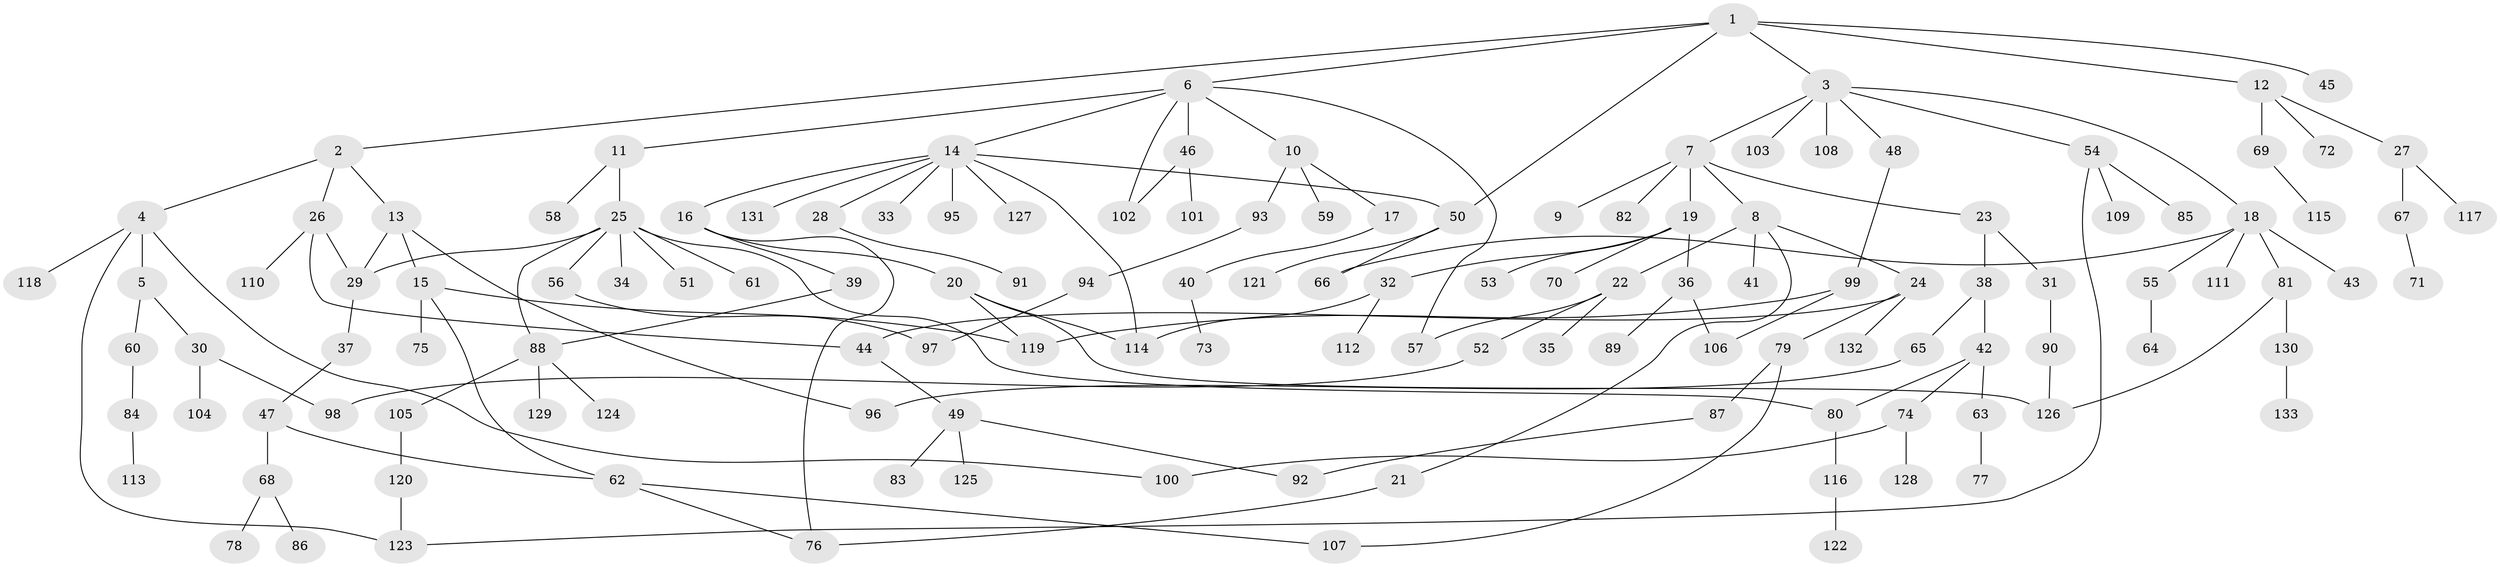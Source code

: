 // coarse degree distribution, {10: 0.010526315789473684, 4: 0.08421052631578947, 7: 0.031578947368421054, 5: 0.07368421052631578, 1: 0.42105263157894735, 3: 0.07368421052631578, 8: 0.010526315789473684, 2: 0.2631578947368421, 6: 0.021052631578947368, 11: 0.010526315789473684}
// Generated by graph-tools (version 1.1) at 2025/23/03/03/25 07:23:31]
// undirected, 133 vertices, 159 edges
graph export_dot {
graph [start="1"]
  node [color=gray90,style=filled];
  1;
  2;
  3;
  4;
  5;
  6;
  7;
  8;
  9;
  10;
  11;
  12;
  13;
  14;
  15;
  16;
  17;
  18;
  19;
  20;
  21;
  22;
  23;
  24;
  25;
  26;
  27;
  28;
  29;
  30;
  31;
  32;
  33;
  34;
  35;
  36;
  37;
  38;
  39;
  40;
  41;
  42;
  43;
  44;
  45;
  46;
  47;
  48;
  49;
  50;
  51;
  52;
  53;
  54;
  55;
  56;
  57;
  58;
  59;
  60;
  61;
  62;
  63;
  64;
  65;
  66;
  67;
  68;
  69;
  70;
  71;
  72;
  73;
  74;
  75;
  76;
  77;
  78;
  79;
  80;
  81;
  82;
  83;
  84;
  85;
  86;
  87;
  88;
  89;
  90;
  91;
  92;
  93;
  94;
  95;
  96;
  97;
  98;
  99;
  100;
  101;
  102;
  103;
  104;
  105;
  106;
  107;
  108;
  109;
  110;
  111;
  112;
  113;
  114;
  115;
  116;
  117;
  118;
  119;
  120;
  121;
  122;
  123;
  124;
  125;
  126;
  127;
  128;
  129;
  130;
  131;
  132;
  133;
  1 -- 2;
  1 -- 3;
  1 -- 6;
  1 -- 12;
  1 -- 45;
  1 -- 50;
  2 -- 4;
  2 -- 13;
  2 -- 26;
  3 -- 7;
  3 -- 18;
  3 -- 48;
  3 -- 54;
  3 -- 103;
  3 -- 108;
  4 -- 5;
  4 -- 100;
  4 -- 118;
  4 -- 123;
  5 -- 30;
  5 -- 60;
  6 -- 10;
  6 -- 11;
  6 -- 14;
  6 -- 46;
  6 -- 102;
  6 -- 57;
  7 -- 8;
  7 -- 9;
  7 -- 19;
  7 -- 23;
  7 -- 82;
  8 -- 21;
  8 -- 22;
  8 -- 24;
  8 -- 41;
  10 -- 17;
  10 -- 59;
  10 -- 93;
  11 -- 25;
  11 -- 58;
  12 -- 27;
  12 -- 69;
  12 -- 72;
  13 -- 15;
  13 -- 96;
  13 -- 29;
  14 -- 16;
  14 -- 28;
  14 -- 33;
  14 -- 50;
  14 -- 95;
  14 -- 114;
  14 -- 127;
  14 -- 131;
  15 -- 62;
  15 -- 75;
  15 -- 119;
  16 -- 20;
  16 -- 39;
  16 -- 76;
  17 -- 40;
  18 -- 43;
  18 -- 55;
  18 -- 66;
  18 -- 81;
  18 -- 111;
  19 -- 32;
  19 -- 36;
  19 -- 53;
  19 -- 70;
  20 -- 114;
  20 -- 119;
  20 -- 126;
  21 -- 76;
  22 -- 35;
  22 -- 52;
  22 -- 57;
  23 -- 31;
  23 -- 38;
  24 -- 44;
  24 -- 79;
  24 -- 132;
  25 -- 29;
  25 -- 34;
  25 -- 51;
  25 -- 56;
  25 -- 61;
  25 -- 80;
  25 -- 88;
  26 -- 110;
  26 -- 29;
  26 -- 44;
  27 -- 67;
  27 -- 117;
  28 -- 91;
  29 -- 37;
  30 -- 104;
  30 -- 98;
  31 -- 90;
  32 -- 112;
  32 -- 114;
  36 -- 89;
  36 -- 106;
  37 -- 47;
  38 -- 42;
  38 -- 65;
  39 -- 88;
  40 -- 73;
  42 -- 63;
  42 -- 74;
  42 -- 80;
  44 -- 49;
  46 -- 101;
  46 -- 102;
  47 -- 68;
  47 -- 62;
  48 -- 99;
  49 -- 83;
  49 -- 92;
  49 -- 125;
  50 -- 121;
  50 -- 66;
  52 -- 98;
  54 -- 85;
  54 -- 109;
  54 -- 123;
  55 -- 64;
  56 -- 97;
  60 -- 84;
  62 -- 76;
  62 -- 107;
  63 -- 77;
  65 -- 96;
  67 -- 71;
  68 -- 78;
  68 -- 86;
  69 -- 115;
  74 -- 128;
  74 -- 100;
  79 -- 87;
  79 -- 107;
  80 -- 116;
  81 -- 126;
  81 -- 130;
  84 -- 113;
  87 -- 92;
  88 -- 105;
  88 -- 124;
  88 -- 129;
  90 -- 126;
  93 -- 94;
  94 -- 97;
  99 -- 106;
  99 -- 119;
  105 -- 120;
  116 -- 122;
  120 -- 123;
  130 -- 133;
}
